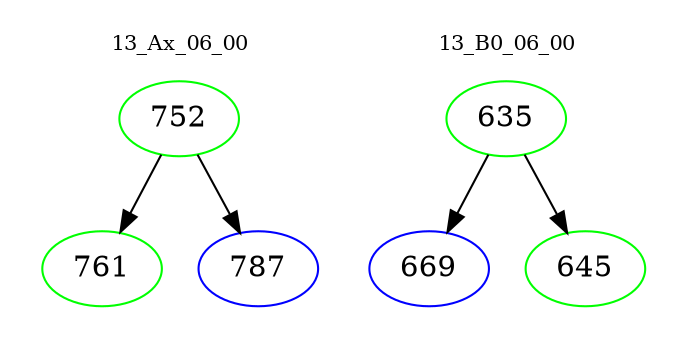 digraph{
subgraph cluster_0 {
color = white
label = "13_Ax_06_00";
fontsize=10;
T0_752 [label="752", color="green"]
T0_752 -> T0_761 [color="black"]
T0_761 [label="761", color="green"]
T0_752 -> T0_787 [color="black"]
T0_787 [label="787", color="blue"]
}
subgraph cluster_1 {
color = white
label = "13_B0_06_00";
fontsize=10;
T1_635 [label="635", color="green"]
T1_635 -> T1_669 [color="black"]
T1_669 [label="669", color="blue"]
T1_635 -> T1_645 [color="black"]
T1_645 [label="645", color="green"]
}
}
